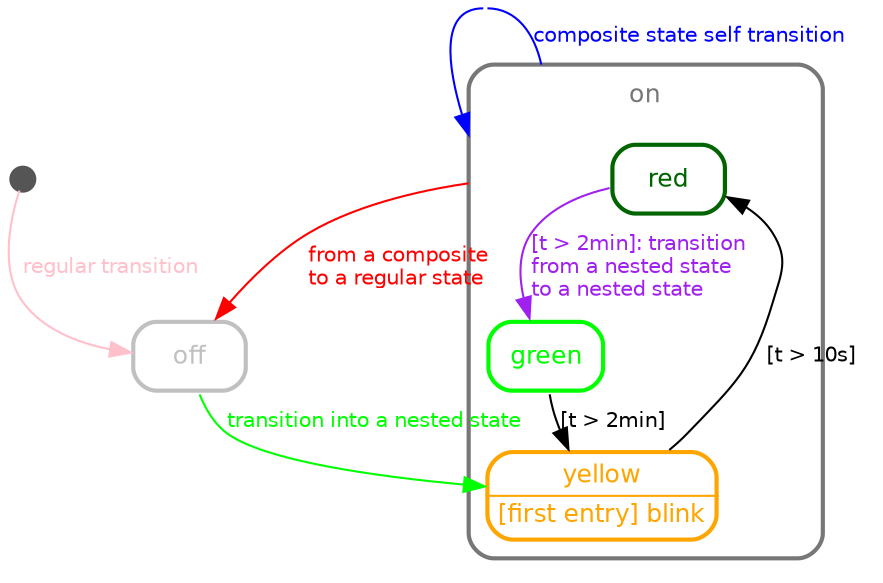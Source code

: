 digraph "state transitions" {
  fontname="Helvetica" fontsize=12 penwidth=2.0 splines=true ordering=out compound=true overlap=scale nodesep=0.3 ranksep=0.1
  node [shape=plaintext style=filled fillcolor="#FFFFFF01" fontname=Helvetica fontsize=12 penwidth=2.0]
  edge [fontname=Helvetica fontsize=10]

  "initial" [shape=circle style=filled class="state initial" color="#555555" fillcolor="#555555" fixedsize=true height=0.15 label=""]
  "initial" -> "off" [label="regular transition   \l" class="transition" color="pink" fontcolor="pink"]
  "off" [margin=0 class="state regular" label= <
    <table align="center" cellborder="0" border="2" style="rounded" width="48">
      <tr><td width="48" cellpadding="7">off</td></tr>
    </table>
  > color="grey" fontcolor="grey"]
  "self_tr_on_on_9" [shape=point style=invis width=0 height=0 fixedsize=true]
  subgraph "cluster_on" {
    class="state regular" label= <
    <table cellborder="0" border="0">
      <tr><td>on</td></tr>
    </table>
    > style=rounded penwidth=2.0 color="#777777" fontcolor="#777777"
    "on" [shape=point style=invis margin=0 width=0 height=0 fixedsize=true]
      "red" [margin=0 class="state regular" label= <
        <table align="center" cellborder="0" border="2" style="rounded" width="48">
          <tr><td width="48" cellpadding="7">red</td></tr>
        </table>
      > color="darkgreen" fontcolor="darkgreen"]
      "red" -> "green" [label="[t > 2min]: transition    \lfrom a nested state   \lto a nested state   \l" class="transition" color="purple" fontcolor="purple"]
      "yellow" [margin=0 class="state regular" label= <
        <table align="center" cellborder="0" border="2" style="rounded" width="48">
          <tr><td width="48" cellpadding="2">yellow</td></tr>
            <hr/><tr><td align="left" cellpadding="2">[first entry] blink</td></tr>
        </table>
      > color="orange" fontcolor="orange"]
      "yellow" -> "red" [label="[t > 10s]   \l" class="transition"]
      "green" [margin=0 class="state regular" label= <
        <table align="center" cellborder="0" border="2" style="rounded" width="48">
          <tr><td width="48" cellpadding="7">green</td></tr>
        </table>
      > color="green" fontcolor="green"]
      "green" -> "yellow" [label="[t > 2min]   \l" class="transition"]

  }
  "on" -> "self_tr_on_on_9" [label="composite state self transition   \l" arrowhead=none class="transition" tailport="e" headport="e" ltail="cluster_on" color="blue" fontcolor="blue"]
  "self_tr_on_on_9" -> "on" [class="transition" lhead="cluster_on" tailport="w" color="blue"]
  "on" -> "off" [label="from a composite   \lto a regular state   \l" class="transition" ltail="cluster_on" color="red" fontcolor="red"]

  "off" -> "yellow" [label="transition into a nested state   \l" class="transition" color="green" fontcolor="green"]
}
